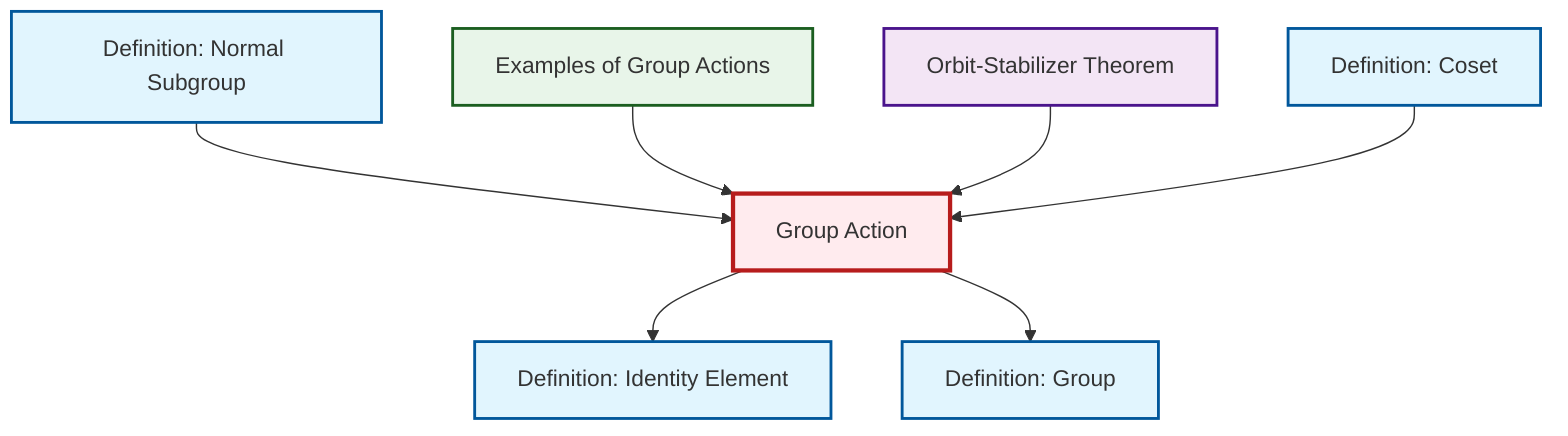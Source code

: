 graph TD
    classDef definition fill:#e1f5fe,stroke:#01579b,stroke-width:2px
    classDef theorem fill:#f3e5f5,stroke:#4a148c,stroke-width:2px
    classDef axiom fill:#fff3e0,stroke:#e65100,stroke-width:2px
    classDef example fill:#e8f5e9,stroke:#1b5e20,stroke-width:2px
    classDef current fill:#ffebee,stroke:#b71c1c,stroke-width:3px
    ex-group-action-examples["Examples of Group Actions"]:::example
    def-normal-subgroup["Definition: Normal Subgroup"]:::definition
    def-coset["Definition: Coset"]:::definition
    def-group["Definition: Group"]:::definition
    thm-orbit-stabilizer["Orbit-Stabilizer Theorem"]:::theorem
    def-group-action["Group Action"]:::definition
    def-identity-element["Definition: Identity Element"]:::definition
    def-group-action --> def-identity-element
    def-group-action --> def-group
    def-normal-subgroup --> def-group-action
    ex-group-action-examples --> def-group-action
    thm-orbit-stabilizer --> def-group-action
    def-coset --> def-group-action
    class def-group-action current